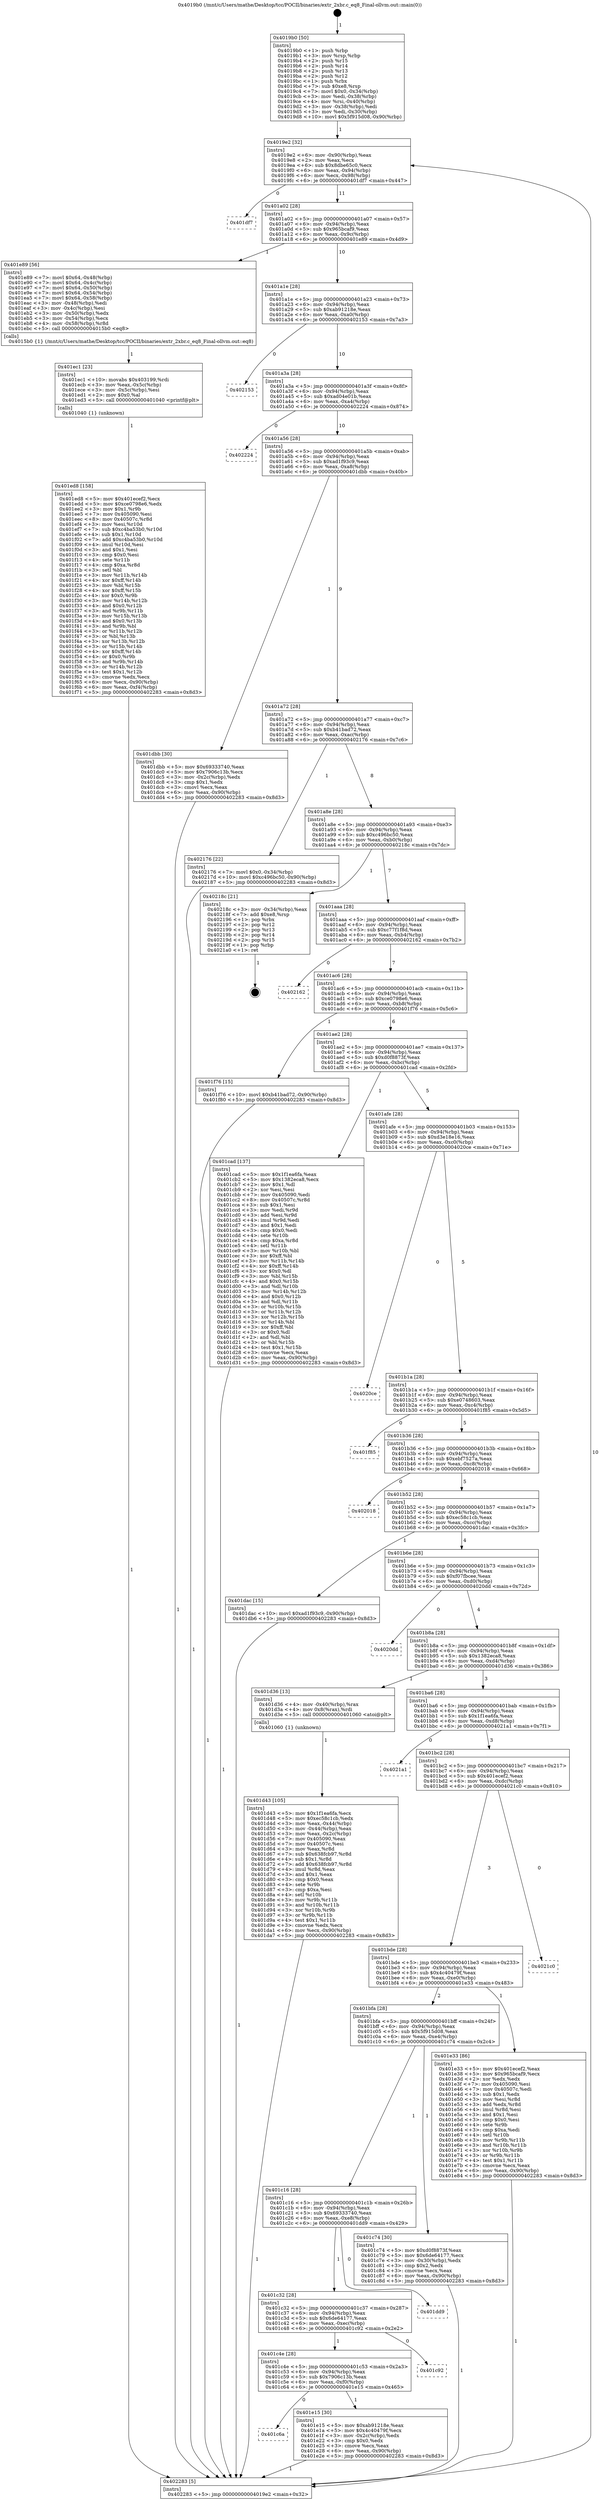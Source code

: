 digraph "0x4019b0" {
  label = "0x4019b0 (/mnt/c/Users/mathe/Desktop/tcc/POCII/binaries/extr_2xbr.c_eq8_Final-ollvm.out::main(0))"
  labelloc = "t"
  node[shape=record]

  Entry [label="",width=0.3,height=0.3,shape=circle,fillcolor=black,style=filled]
  "0x4019e2" [label="{
     0x4019e2 [32]\l
     | [instrs]\l
     &nbsp;&nbsp;0x4019e2 \<+6\>: mov -0x90(%rbp),%eax\l
     &nbsp;&nbsp;0x4019e8 \<+2\>: mov %eax,%ecx\l
     &nbsp;&nbsp;0x4019ea \<+6\>: sub $0x8dbe65c0,%ecx\l
     &nbsp;&nbsp;0x4019f0 \<+6\>: mov %eax,-0x94(%rbp)\l
     &nbsp;&nbsp;0x4019f6 \<+6\>: mov %ecx,-0x98(%rbp)\l
     &nbsp;&nbsp;0x4019fc \<+6\>: je 0000000000401df7 \<main+0x447\>\l
  }"]
  "0x401df7" [label="{
     0x401df7\l
  }", style=dashed]
  "0x401a02" [label="{
     0x401a02 [28]\l
     | [instrs]\l
     &nbsp;&nbsp;0x401a02 \<+5\>: jmp 0000000000401a07 \<main+0x57\>\l
     &nbsp;&nbsp;0x401a07 \<+6\>: mov -0x94(%rbp),%eax\l
     &nbsp;&nbsp;0x401a0d \<+5\>: sub $0x965bcaf9,%eax\l
     &nbsp;&nbsp;0x401a12 \<+6\>: mov %eax,-0x9c(%rbp)\l
     &nbsp;&nbsp;0x401a18 \<+6\>: je 0000000000401e89 \<main+0x4d9\>\l
  }"]
  Exit [label="",width=0.3,height=0.3,shape=circle,fillcolor=black,style=filled,peripheries=2]
  "0x401e89" [label="{
     0x401e89 [56]\l
     | [instrs]\l
     &nbsp;&nbsp;0x401e89 \<+7\>: movl $0x64,-0x48(%rbp)\l
     &nbsp;&nbsp;0x401e90 \<+7\>: movl $0x64,-0x4c(%rbp)\l
     &nbsp;&nbsp;0x401e97 \<+7\>: movl $0x64,-0x50(%rbp)\l
     &nbsp;&nbsp;0x401e9e \<+7\>: movl $0x64,-0x54(%rbp)\l
     &nbsp;&nbsp;0x401ea5 \<+7\>: movl $0x64,-0x58(%rbp)\l
     &nbsp;&nbsp;0x401eac \<+3\>: mov -0x48(%rbp),%edi\l
     &nbsp;&nbsp;0x401eaf \<+3\>: mov -0x4c(%rbp),%esi\l
     &nbsp;&nbsp;0x401eb2 \<+3\>: mov -0x50(%rbp),%edx\l
     &nbsp;&nbsp;0x401eb5 \<+3\>: mov -0x54(%rbp),%ecx\l
     &nbsp;&nbsp;0x401eb8 \<+4\>: mov -0x58(%rbp),%r8d\l
     &nbsp;&nbsp;0x401ebc \<+5\>: call 00000000004015b0 \<eq8\>\l
     | [calls]\l
     &nbsp;&nbsp;0x4015b0 \{1\} (/mnt/c/Users/mathe/Desktop/tcc/POCII/binaries/extr_2xbr.c_eq8_Final-ollvm.out::eq8)\l
  }"]
  "0x401a1e" [label="{
     0x401a1e [28]\l
     | [instrs]\l
     &nbsp;&nbsp;0x401a1e \<+5\>: jmp 0000000000401a23 \<main+0x73\>\l
     &nbsp;&nbsp;0x401a23 \<+6\>: mov -0x94(%rbp),%eax\l
     &nbsp;&nbsp;0x401a29 \<+5\>: sub $0xab91218e,%eax\l
     &nbsp;&nbsp;0x401a2e \<+6\>: mov %eax,-0xa0(%rbp)\l
     &nbsp;&nbsp;0x401a34 \<+6\>: je 0000000000402153 \<main+0x7a3\>\l
  }"]
  "0x401ed8" [label="{
     0x401ed8 [158]\l
     | [instrs]\l
     &nbsp;&nbsp;0x401ed8 \<+5\>: mov $0x401ecef2,%ecx\l
     &nbsp;&nbsp;0x401edd \<+5\>: mov $0xce0798e6,%edx\l
     &nbsp;&nbsp;0x401ee2 \<+3\>: mov $0x1,%r9b\l
     &nbsp;&nbsp;0x401ee5 \<+7\>: mov 0x405090,%esi\l
     &nbsp;&nbsp;0x401eec \<+8\>: mov 0x40507c,%r8d\l
     &nbsp;&nbsp;0x401ef4 \<+3\>: mov %esi,%r10d\l
     &nbsp;&nbsp;0x401ef7 \<+7\>: sub $0xc4ba53b0,%r10d\l
     &nbsp;&nbsp;0x401efe \<+4\>: sub $0x1,%r10d\l
     &nbsp;&nbsp;0x401f02 \<+7\>: add $0xc4ba53b0,%r10d\l
     &nbsp;&nbsp;0x401f09 \<+4\>: imul %r10d,%esi\l
     &nbsp;&nbsp;0x401f0d \<+3\>: and $0x1,%esi\l
     &nbsp;&nbsp;0x401f10 \<+3\>: cmp $0x0,%esi\l
     &nbsp;&nbsp;0x401f13 \<+4\>: sete %r11b\l
     &nbsp;&nbsp;0x401f17 \<+4\>: cmp $0xa,%r8d\l
     &nbsp;&nbsp;0x401f1b \<+3\>: setl %bl\l
     &nbsp;&nbsp;0x401f1e \<+3\>: mov %r11b,%r14b\l
     &nbsp;&nbsp;0x401f21 \<+4\>: xor $0xff,%r14b\l
     &nbsp;&nbsp;0x401f25 \<+3\>: mov %bl,%r15b\l
     &nbsp;&nbsp;0x401f28 \<+4\>: xor $0xff,%r15b\l
     &nbsp;&nbsp;0x401f2c \<+4\>: xor $0x0,%r9b\l
     &nbsp;&nbsp;0x401f30 \<+3\>: mov %r14b,%r12b\l
     &nbsp;&nbsp;0x401f33 \<+4\>: and $0x0,%r12b\l
     &nbsp;&nbsp;0x401f37 \<+3\>: and %r9b,%r11b\l
     &nbsp;&nbsp;0x401f3a \<+3\>: mov %r15b,%r13b\l
     &nbsp;&nbsp;0x401f3d \<+4\>: and $0x0,%r13b\l
     &nbsp;&nbsp;0x401f41 \<+3\>: and %r9b,%bl\l
     &nbsp;&nbsp;0x401f44 \<+3\>: or %r11b,%r12b\l
     &nbsp;&nbsp;0x401f47 \<+3\>: or %bl,%r13b\l
     &nbsp;&nbsp;0x401f4a \<+3\>: xor %r13b,%r12b\l
     &nbsp;&nbsp;0x401f4d \<+3\>: or %r15b,%r14b\l
     &nbsp;&nbsp;0x401f50 \<+4\>: xor $0xff,%r14b\l
     &nbsp;&nbsp;0x401f54 \<+4\>: or $0x0,%r9b\l
     &nbsp;&nbsp;0x401f58 \<+3\>: and %r9b,%r14b\l
     &nbsp;&nbsp;0x401f5b \<+3\>: or %r14b,%r12b\l
     &nbsp;&nbsp;0x401f5e \<+4\>: test $0x1,%r12b\l
     &nbsp;&nbsp;0x401f62 \<+3\>: cmovne %edx,%ecx\l
     &nbsp;&nbsp;0x401f65 \<+6\>: mov %ecx,-0x90(%rbp)\l
     &nbsp;&nbsp;0x401f6b \<+6\>: mov %eax,-0xf4(%rbp)\l
     &nbsp;&nbsp;0x401f71 \<+5\>: jmp 0000000000402283 \<main+0x8d3\>\l
  }"]
  "0x402153" [label="{
     0x402153\l
  }", style=dashed]
  "0x401a3a" [label="{
     0x401a3a [28]\l
     | [instrs]\l
     &nbsp;&nbsp;0x401a3a \<+5\>: jmp 0000000000401a3f \<main+0x8f\>\l
     &nbsp;&nbsp;0x401a3f \<+6\>: mov -0x94(%rbp),%eax\l
     &nbsp;&nbsp;0x401a45 \<+5\>: sub $0xad04e01b,%eax\l
     &nbsp;&nbsp;0x401a4a \<+6\>: mov %eax,-0xa4(%rbp)\l
     &nbsp;&nbsp;0x401a50 \<+6\>: je 0000000000402224 \<main+0x874\>\l
  }"]
  "0x401ec1" [label="{
     0x401ec1 [23]\l
     | [instrs]\l
     &nbsp;&nbsp;0x401ec1 \<+10\>: movabs $0x403199,%rdi\l
     &nbsp;&nbsp;0x401ecb \<+3\>: mov %eax,-0x5c(%rbp)\l
     &nbsp;&nbsp;0x401ece \<+3\>: mov -0x5c(%rbp),%esi\l
     &nbsp;&nbsp;0x401ed1 \<+2\>: mov $0x0,%al\l
     &nbsp;&nbsp;0x401ed3 \<+5\>: call 0000000000401040 \<printf@plt\>\l
     | [calls]\l
     &nbsp;&nbsp;0x401040 \{1\} (unknown)\l
  }"]
  "0x402224" [label="{
     0x402224\l
  }", style=dashed]
  "0x401a56" [label="{
     0x401a56 [28]\l
     | [instrs]\l
     &nbsp;&nbsp;0x401a56 \<+5\>: jmp 0000000000401a5b \<main+0xab\>\l
     &nbsp;&nbsp;0x401a5b \<+6\>: mov -0x94(%rbp),%eax\l
     &nbsp;&nbsp;0x401a61 \<+5\>: sub $0xad1f93c9,%eax\l
     &nbsp;&nbsp;0x401a66 \<+6\>: mov %eax,-0xa8(%rbp)\l
     &nbsp;&nbsp;0x401a6c \<+6\>: je 0000000000401dbb \<main+0x40b\>\l
  }"]
  "0x401c6a" [label="{
     0x401c6a\l
  }", style=dashed]
  "0x401dbb" [label="{
     0x401dbb [30]\l
     | [instrs]\l
     &nbsp;&nbsp;0x401dbb \<+5\>: mov $0x69333740,%eax\l
     &nbsp;&nbsp;0x401dc0 \<+5\>: mov $0x7906c13b,%ecx\l
     &nbsp;&nbsp;0x401dc5 \<+3\>: mov -0x2c(%rbp),%edx\l
     &nbsp;&nbsp;0x401dc8 \<+3\>: cmp $0x1,%edx\l
     &nbsp;&nbsp;0x401dcb \<+3\>: cmovl %ecx,%eax\l
     &nbsp;&nbsp;0x401dce \<+6\>: mov %eax,-0x90(%rbp)\l
     &nbsp;&nbsp;0x401dd4 \<+5\>: jmp 0000000000402283 \<main+0x8d3\>\l
  }"]
  "0x401a72" [label="{
     0x401a72 [28]\l
     | [instrs]\l
     &nbsp;&nbsp;0x401a72 \<+5\>: jmp 0000000000401a77 \<main+0xc7\>\l
     &nbsp;&nbsp;0x401a77 \<+6\>: mov -0x94(%rbp),%eax\l
     &nbsp;&nbsp;0x401a7d \<+5\>: sub $0xb41bad72,%eax\l
     &nbsp;&nbsp;0x401a82 \<+6\>: mov %eax,-0xac(%rbp)\l
     &nbsp;&nbsp;0x401a88 \<+6\>: je 0000000000402176 \<main+0x7c6\>\l
  }"]
  "0x401e15" [label="{
     0x401e15 [30]\l
     | [instrs]\l
     &nbsp;&nbsp;0x401e15 \<+5\>: mov $0xab91218e,%eax\l
     &nbsp;&nbsp;0x401e1a \<+5\>: mov $0x4c40479f,%ecx\l
     &nbsp;&nbsp;0x401e1f \<+3\>: mov -0x2c(%rbp),%edx\l
     &nbsp;&nbsp;0x401e22 \<+3\>: cmp $0x0,%edx\l
     &nbsp;&nbsp;0x401e25 \<+3\>: cmove %ecx,%eax\l
     &nbsp;&nbsp;0x401e28 \<+6\>: mov %eax,-0x90(%rbp)\l
     &nbsp;&nbsp;0x401e2e \<+5\>: jmp 0000000000402283 \<main+0x8d3\>\l
  }"]
  "0x402176" [label="{
     0x402176 [22]\l
     | [instrs]\l
     &nbsp;&nbsp;0x402176 \<+7\>: movl $0x0,-0x34(%rbp)\l
     &nbsp;&nbsp;0x40217d \<+10\>: movl $0xc496bc50,-0x90(%rbp)\l
     &nbsp;&nbsp;0x402187 \<+5\>: jmp 0000000000402283 \<main+0x8d3\>\l
  }"]
  "0x401a8e" [label="{
     0x401a8e [28]\l
     | [instrs]\l
     &nbsp;&nbsp;0x401a8e \<+5\>: jmp 0000000000401a93 \<main+0xe3\>\l
     &nbsp;&nbsp;0x401a93 \<+6\>: mov -0x94(%rbp),%eax\l
     &nbsp;&nbsp;0x401a99 \<+5\>: sub $0xc496bc50,%eax\l
     &nbsp;&nbsp;0x401a9e \<+6\>: mov %eax,-0xb0(%rbp)\l
     &nbsp;&nbsp;0x401aa4 \<+6\>: je 000000000040218c \<main+0x7dc\>\l
  }"]
  "0x401c4e" [label="{
     0x401c4e [28]\l
     | [instrs]\l
     &nbsp;&nbsp;0x401c4e \<+5\>: jmp 0000000000401c53 \<main+0x2a3\>\l
     &nbsp;&nbsp;0x401c53 \<+6\>: mov -0x94(%rbp),%eax\l
     &nbsp;&nbsp;0x401c59 \<+5\>: sub $0x7906c13b,%eax\l
     &nbsp;&nbsp;0x401c5e \<+6\>: mov %eax,-0xf0(%rbp)\l
     &nbsp;&nbsp;0x401c64 \<+6\>: je 0000000000401e15 \<main+0x465\>\l
  }"]
  "0x40218c" [label="{
     0x40218c [21]\l
     | [instrs]\l
     &nbsp;&nbsp;0x40218c \<+3\>: mov -0x34(%rbp),%eax\l
     &nbsp;&nbsp;0x40218f \<+7\>: add $0xe8,%rsp\l
     &nbsp;&nbsp;0x402196 \<+1\>: pop %rbx\l
     &nbsp;&nbsp;0x402197 \<+2\>: pop %r12\l
     &nbsp;&nbsp;0x402199 \<+2\>: pop %r13\l
     &nbsp;&nbsp;0x40219b \<+2\>: pop %r14\l
     &nbsp;&nbsp;0x40219d \<+2\>: pop %r15\l
     &nbsp;&nbsp;0x40219f \<+1\>: pop %rbp\l
     &nbsp;&nbsp;0x4021a0 \<+1\>: ret\l
  }"]
  "0x401aaa" [label="{
     0x401aaa [28]\l
     | [instrs]\l
     &nbsp;&nbsp;0x401aaa \<+5\>: jmp 0000000000401aaf \<main+0xff\>\l
     &nbsp;&nbsp;0x401aaf \<+6\>: mov -0x94(%rbp),%eax\l
     &nbsp;&nbsp;0x401ab5 \<+5\>: sub $0xc77f1f8d,%eax\l
     &nbsp;&nbsp;0x401aba \<+6\>: mov %eax,-0xb4(%rbp)\l
     &nbsp;&nbsp;0x401ac0 \<+6\>: je 0000000000402162 \<main+0x7b2\>\l
  }"]
  "0x401c92" [label="{
     0x401c92\l
  }", style=dashed]
  "0x402162" [label="{
     0x402162\l
  }", style=dashed]
  "0x401ac6" [label="{
     0x401ac6 [28]\l
     | [instrs]\l
     &nbsp;&nbsp;0x401ac6 \<+5\>: jmp 0000000000401acb \<main+0x11b\>\l
     &nbsp;&nbsp;0x401acb \<+6\>: mov -0x94(%rbp),%eax\l
     &nbsp;&nbsp;0x401ad1 \<+5\>: sub $0xce0798e6,%eax\l
     &nbsp;&nbsp;0x401ad6 \<+6\>: mov %eax,-0xb8(%rbp)\l
     &nbsp;&nbsp;0x401adc \<+6\>: je 0000000000401f76 \<main+0x5c6\>\l
  }"]
  "0x401c32" [label="{
     0x401c32 [28]\l
     | [instrs]\l
     &nbsp;&nbsp;0x401c32 \<+5\>: jmp 0000000000401c37 \<main+0x287\>\l
     &nbsp;&nbsp;0x401c37 \<+6\>: mov -0x94(%rbp),%eax\l
     &nbsp;&nbsp;0x401c3d \<+5\>: sub $0x6de64177,%eax\l
     &nbsp;&nbsp;0x401c42 \<+6\>: mov %eax,-0xec(%rbp)\l
     &nbsp;&nbsp;0x401c48 \<+6\>: je 0000000000401c92 \<main+0x2e2\>\l
  }"]
  "0x401f76" [label="{
     0x401f76 [15]\l
     | [instrs]\l
     &nbsp;&nbsp;0x401f76 \<+10\>: movl $0xb41bad72,-0x90(%rbp)\l
     &nbsp;&nbsp;0x401f80 \<+5\>: jmp 0000000000402283 \<main+0x8d3\>\l
  }"]
  "0x401ae2" [label="{
     0x401ae2 [28]\l
     | [instrs]\l
     &nbsp;&nbsp;0x401ae2 \<+5\>: jmp 0000000000401ae7 \<main+0x137\>\l
     &nbsp;&nbsp;0x401ae7 \<+6\>: mov -0x94(%rbp),%eax\l
     &nbsp;&nbsp;0x401aed \<+5\>: sub $0xd0f8873f,%eax\l
     &nbsp;&nbsp;0x401af2 \<+6\>: mov %eax,-0xbc(%rbp)\l
     &nbsp;&nbsp;0x401af8 \<+6\>: je 0000000000401cad \<main+0x2fd\>\l
  }"]
  "0x401dd9" [label="{
     0x401dd9\l
  }", style=dashed]
  "0x401cad" [label="{
     0x401cad [137]\l
     | [instrs]\l
     &nbsp;&nbsp;0x401cad \<+5\>: mov $0x1f1ea6fa,%eax\l
     &nbsp;&nbsp;0x401cb2 \<+5\>: mov $0x1382eca8,%ecx\l
     &nbsp;&nbsp;0x401cb7 \<+2\>: mov $0x1,%dl\l
     &nbsp;&nbsp;0x401cb9 \<+2\>: xor %esi,%esi\l
     &nbsp;&nbsp;0x401cbb \<+7\>: mov 0x405090,%edi\l
     &nbsp;&nbsp;0x401cc2 \<+8\>: mov 0x40507c,%r8d\l
     &nbsp;&nbsp;0x401cca \<+3\>: sub $0x1,%esi\l
     &nbsp;&nbsp;0x401ccd \<+3\>: mov %edi,%r9d\l
     &nbsp;&nbsp;0x401cd0 \<+3\>: add %esi,%r9d\l
     &nbsp;&nbsp;0x401cd3 \<+4\>: imul %r9d,%edi\l
     &nbsp;&nbsp;0x401cd7 \<+3\>: and $0x1,%edi\l
     &nbsp;&nbsp;0x401cda \<+3\>: cmp $0x0,%edi\l
     &nbsp;&nbsp;0x401cdd \<+4\>: sete %r10b\l
     &nbsp;&nbsp;0x401ce1 \<+4\>: cmp $0xa,%r8d\l
     &nbsp;&nbsp;0x401ce5 \<+4\>: setl %r11b\l
     &nbsp;&nbsp;0x401ce9 \<+3\>: mov %r10b,%bl\l
     &nbsp;&nbsp;0x401cec \<+3\>: xor $0xff,%bl\l
     &nbsp;&nbsp;0x401cef \<+3\>: mov %r11b,%r14b\l
     &nbsp;&nbsp;0x401cf2 \<+4\>: xor $0xff,%r14b\l
     &nbsp;&nbsp;0x401cf6 \<+3\>: xor $0x0,%dl\l
     &nbsp;&nbsp;0x401cf9 \<+3\>: mov %bl,%r15b\l
     &nbsp;&nbsp;0x401cfc \<+4\>: and $0x0,%r15b\l
     &nbsp;&nbsp;0x401d00 \<+3\>: and %dl,%r10b\l
     &nbsp;&nbsp;0x401d03 \<+3\>: mov %r14b,%r12b\l
     &nbsp;&nbsp;0x401d06 \<+4\>: and $0x0,%r12b\l
     &nbsp;&nbsp;0x401d0a \<+3\>: and %dl,%r11b\l
     &nbsp;&nbsp;0x401d0d \<+3\>: or %r10b,%r15b\l
     &nbsp;&nbsp;0x401d10 \<+3\>: or %r11b,%r12b\l
     &nbsp;&nbsp;0x401d13 \<+3\>: xor %r12b,%r15b\l
     &nbsp;&nbsp;0x401d16 \<+3\>: or %r14b,%bl\l
     &nbsp;&nbsp;0x401d19 \<+3\>: xor $0xff,%bl\l
     &nbsp;&nbsp;0x401d1c \<+3\>: or $0x0,%dl\l
     &nbsp;&nbsp;0x401d1f \<+2\>: and %dl,%bl\l
     &nbsp;&nbsp;0x401d21 \<+3\>: or %bl,%r15b\l
     &nbsp;&nbsp;0x401d24 \<+4\>: test $0x1,%r15b\l
     &nbsp;&nbsp;0x401d28 \<+3\>: cmovne %ecx,%eax\l
     &nbsp;&nbsp;0x401d2b \<+6\>: mov %eax,-0x90(%rbp)\l
     &nbsp;&nbsp;0x401d31 \<+5\>: jmp 0000000000402283 \<main+0x8d3\>\l
  }"]
  "0x401afe" [label="{
     0x401afe [28]\l
     | [instrs]\l
     &nbsp;&nbsp;0x401afe \<+5\>: jmp 0000000000401b03 \<main+0x153\>\l
     &nbsp;&nbsp;0x401b03 \<+6\>: mov -0x94(%rbp),%eax\l
     &nbsp;&nbsp;0x401b09 \<+5\>: sub $0xd3e18e16,%eax\l
     &nbsp;&nbsp;0x401b0e \<+6\>: mov %eax,-0xc0(%rbp)\l
     &nbsp;&nbsp;0x401b14 \<+6\>: je 00000000004020ce \<main+0x71e\>\l
  }"]
  "0x401d43" [label="{
     0x401d43 [105]\l
     | [instrs]\l
     &nbsp;&nbsp;0x401d43 \<+5\>: mov $0x1f1ea6fa,%ecx\l
     &nbsp;&nbsp;0x401d48 \<+5\>: mov $0xec58c1cb,%edx\l
     &nbsp;&nbsp;0x401d4d \<+3\>: mov %eax,-0x44(%rbp)\l
     &nbsp;&nbsp;0x401d50 \<+3\>: mov -0x44(%rbp),%eax\l
     &nbsp;&nbsp;0x401d53 \<+3\>: mov %eax,-0x2c(%rbp)\l
     &nbsp;&nbsp;0x401d56 \<+7\>: mov 0x405090,%eax\l
     &nbsp;&nbsp;0x401d5d \<+7\>: mov 0x40507c,%esi\l
     &nbsp;&nbsp;0x401d64 \<+3\>: mov %eax,%r8d\l
     &nbsp;&nbsp;0x401d67 \<+7\>: sub $0x638fcb97,%r8d\l
     &nbsp;&nbsp;0x401d6e \<+4\>: sub $0x1,%r8d\l
     &nbsp;&nbsp;0x401d72 \<+7\>: add $0x638fcb97,%r8d\l
     &nbsp;&nbsp;0x401d79 \<+4\>: imul %r8d,%eax\l
     &nbsp;&nbsp;0x401d7d \<+3\>: and $0x1,%eax\l
     &nbsp;&nbsp;0x401d80 \<+3\>: cmp $0x0,%eax\l
     &nbsp;&nbsp;0x401d83 \<+4\>: sete %r9b\l
     &nbsp;&nbsp;0x401d87 \<+3\>: cmp $0xa,%esi\l
     &nbsp;&nbsp;0x401d8a \<+4\>: setl %r10b\l
     &nbsp;&nbsp;0x401d8e \<+3\>: mov %r9b,%r11b\l
     &nbsp;&nbsp;0x401d91 \<+3\>: and %r10b,%r11b\l
     &nbsp;&nbsp;0x401d94 \<+3\>: xor %r10b,%r9b\l
     &nbsp;&nbsp;0x401d97 \<+3\>: or %r9b,%r11b\l
     &nbsp;&nbsp;0x401d9a \<+4\>: test $0x1,%r11b\l
     &nbsp;&nbsp;0x401d9e \<+3\>: cmovne %edx,%ecx\l
     &nbsp;&nbsp;0x401da1 \<+6\>: mov %ecx,-0x90(%rbp)\l
     &nbsp;&nbsp;0x401da7 \<+5\>: jmp 0000000000402283 \<main+0x8d3\>\l
  }"]
  "0x4020ce" [label="{
     0x4020ce\l
  }", style=dashed]
  "0x401b1a" [label="{
     0x401b1a [28]\l
     | [instrs]\l
     &nbsp;&nbsp;0x401b1a \<+5\>: jmp 0000000000401b1f \<main+0x16f\>\l
     &nbsp;&nbsp;0x401b1f \<+6\>: mov -0x94(%rbp),%eax\l
     &nbsp;&nbsp;0x401b25 \<+5\>: sub $0xe0748603,%eax\l
     &nbsp;&nbsp;0x401b2a \<+6\>: mov %eax,-0xc4(%rbp)\l
     &nbsp;&nbsp;0x401b30 \<+6\>: je 0000000000401f85 \<main+0x5d5\>\l
  }"]
  "0x4019b0" [label="{
     0x4019b0 [50]\l
     | [instrs]\l
     &nbsp;&nbsp;0x4019b0 \<+1\>: push %rbp\l
     &nbsp;&nbsp;0x4019b1 \<+3\>: mov %rsp,%rbp\l
     &nbsp;&nbsp;0x4019b4 \<+2\>: push %r15\l
     &nbsp;&nbsp;0x4019b6 \<+2\>: push %r14\l
     &nbsp;&nbsp;0x4019b8 \<+2\>: push %r13\l
     &nbsp;&nbsp;0x4019ba \<+2\>: push %r12\l
     &nbsp;&nbsp;0x4019bc \<+1\>: push %rbx\l
     &nbsp;&nbsp;0x4019bd \<+7\>: sub $0xe8,%rsp\l
     &nbsp;&nbsp;0x4019c4 \<+7\>: movl $0x0,-0x34(%rbp)\l
     &nbsp;&nbsp;0x4019cb \<+3\>: mov %edi,-0x38(%rbp)\l
     &nbsp;&nbsp;0x4019ce \<+4\>: mov %rsi,-0x40(%rbp)\l
     &nbsp;&nbsp;0x4019d2 \<+3\>: mov -0x38(%rbp),%edi\l
     &nbsp;&nbsp;0x4019d5 \<+3\>: mov %edi,-0x30(%rbp)\l
     &nbsp;&nbsp;0x4019d8 \<+10\>: movl $0x5f915d08,-0x90(%rbp)\l
  }"]
  "0x401f85" [label="{
     0x401f85\l
  }", style=dashed]
  "0x401b36" [label="{
     0x401b36 [28]\l
     | [instrs]\l
     &nbsp;&nbsp;0x401b36 \<+5\>: jmp 0000000000401b3b \<main+0x18b\>\l
     &nbsp;&nbsp;0x401b3b \<+6\>: mov -0x94(%rbp),%eax\l
     &nbsp;&nbsp;0x401b41 \<+5\>: sub $0xebf7527a,%eax\l
     &nbsp;&nbsp;0x401b46 \<+6\>: mov %eax,-0xc8(%rbp)\l
     &nbsp;&nbsp;0x401b4c \<+6\>: je 0000000000402018 \<main+0x668\>\l
  }"]
  "0x402283" [label="{
     0x402283 [5]\l
     | [instrs]\l
     &nbsp;&nbsp;0x402283 \<+5\>: jmp 00000000004019e2 \<main+0x32\>\l
  }"]
  "0x402018" [label="{
     0x402018\l
  }", style=dashed]
  "0x401b52" [label="{
     0x401b52 [28]\l
     | [instrs]\l
     &nbsp;&nbsp;0x401b52 \<+5\>: jmp 0000000000401b57 \<main+0x1a7\>\l
     &nbsp;&nbsp;0x401b57 \<+6\>: mov -0x94(%rbp),%eax\l
     &nbsp;&nbsp;0x401b5d \<+5\>: sub $0xec58c1cb,%eax\l
     &nbsp;&nbsp;0x401b62 \<+6\>: mov %eax,-0xcc(%rbp)\l
     &nbsp;&nbsp;0x401b68 \<+6\>: je 0000000000401dac \<main+0x3fc\>\l
  }"]
  "0x401c16" [label="{
     0x401c16 [28]\l
     | [instrs]\l
     &nbsp;&nbsp;0x401c16 \<+5\>: jmp 0000000000401c1b \<main+0x26b\>\l
     &nbsp;&nbsp;0x401c1b \<+6\>: mov -0x94(%rbp),%eax\l
     &nbsp;&nbsp;0x401c21 \<+5\>: sub $0x69333740,%eax\l
     &nbsp;&nbsp;0x401c26 \<+6\>: mov %eax,-0xe8(%rbp)\l
     &nbsp;&nbsp;0x401c2c \<+6\>: je 0000000000401dd9 \<main+0x429\>\l
  }"]
  "0x401dac" [label="{
     0x401dac [15]\l
     | [instrs]\l
     &nbsp;&nbsp;0x401dac \<+10\>: movl $0xad1f93c9,-0x90(%rbp)\l
     &nbsp;&nbsp;0x401db6 \<+5\>: jmp 0000000000402283 \<main+0x8d3\>\l
  }"]
  "0x401b6e" [label="{
     0x401b6e [28]\l
     | [instrs]\l
     &nbsp;&nbsp;0x401b6e \<+5\>: jmp 0000000000401b73 \<main+0x1c3\>\l
     &nbsp;&nbsp;0x401b73 \<+6\>: mov -0x94(%rbp),%eax\l
     &nbsp;&nbsp;0x401b79 \<+5\>: sub $0xf07fbcee,%eax\l
     &nbsp;&nbsp;0x401b7e \<+6\>: mov %eax,-0xd0(%rbp)\l
     &nbsp;&nbsp;0x401b84 \<+6\>: je 00000000004020dd \<main+0x72d\>\l
  }"]
  "0x401c74" [label="{
     0x401c74 [30]\l
     | [instrs]\l
     &nbsp;&nbsp;0x401c74 \<+5\>: mov $0xd0f8873f,%eax\l
     &nbsp;&nbsp;0x401c79 \<+5\>: mov $0x6de64177,%ecx\l
     &nbsp;&nbsp;0x401c7e \<+3\>: mov -0x30(%rbp),%edx\l
     &nbsp;&nbsp;0x401c81 \<+3\>: cmp $0x2,%edx\l
     &nbsp;&nbsp;0x401c84 \<+3\>: cmovne %ecx,%eax\l
     &nbsp;&nbsp;0x401c87 \<+6\>: mov %eax,-0x90(%rbp)\l
     &nbsp;&nbsp;0x401c8d \<+5\>: jmp 0000000000402283 \<main+0x8d3\>\l
  }"]
  "0x4020dd" [label="{
     0x4020dd\l
  }", style=dashed]
  "0x401b8a" [label="{
     0x401b8a [28]\l
     | [instrs]\l
     &nbsp;&nbsp;0x401b8a \<+5\>: jmp 0000000000401b8f \<main+0x1df\>\l
     &nbsp;&nbsp;0x401b8f \<+6\>: mov -0x94(%rbp),%eax\l
     &nbsp;&nbsp;0x401b95 \<+5\>: sub $0x1382eca8,%eax\l
     &nbsp;&nbsp;0x401b9a \<+6\>: mov %eax,-0xd4(%rbp)\l
     &nbsp;&nbsp;0x401ba0 \<+6\>: je 0000000000401d36 \<main+0x386\>\l
  }"]
  "0x401bfa" [label="{
     0x401bfa [28]\l
     | [instrs]\l
     &nbsp;&nbsp;0x401bfa \<+5\>: jmp 0000000000401bff \<main+0x24f\>\l
     &nbsp;&nbsp;0x401bff \<+6\>: mov -0x94(%rbp),%eax\l
     &nbsp;&nbsp;0x401c05 \<+5\>: sub $0x5f915d08,%eax\l
     &nbsp;&nbsp;0x401c0a \<+6\>: mov %eax,-0xe4(%rbp)\l
     &nbsp;&nbsp;0x401c10 \<+6\>: je 0000000000401c74 \<main+0x2c4\>\l
  }"]
  "0x401d36" [label="{
     0x401d36 [13]\l
     | [instrs]\l
     &nbsp;&nbsp;0x401d36 \<+4\>: mov -0x40(%rbp),%rax\l
     &nbsp;&nbsp;0x401d3a \<+4\>: mov 0x8(%rax),%rdi\l
     &nbsp;&nbsp;0x401d3e \<+5\>: call 0000000000401060 \<atoi@plt\>\l
     | [calls]\l
     &nbsp;&nbsp;0x401060 \{1\} (unknown)\l
  }"]
  "0x401ba6" [label="{
     0x401ba6 [28]\l
     | [instrs]\l
     &nbsp;&nbsp;0x401ba6 \<+5\>: jmp 0000000000401bab \<main+0x1fb\>\l
     &nbsp;&nbsp;0x401bab \<+6\>: mov -0x94(%rbp),%eax\l
     &nbsp;&nbsp;0x401bb1 \<+5\>: sub $0x1f1ea6fa,%eax\l
     &nbsp;&nbsp;0x401bb6 \<+6\>: mov %eax,-0xd8(%rbp)\l
     &nbsp;&nbsp;0x401bbc \<+6\>: je 00000000004021a1 \<main+0x7f1\>\l
  }"]
  "0x401e33" [label="{
     0x401e33 [86]\l
     | [instrs]\l
     &nbsp;&nbsp;0x401e33 \<+5\>: mov $0x401ecef2,%eax\l
     &nbsp;&nbsp;0x401e38 \<+5\>: mov $0x965bcaf9,%ecx\l
     &nbsp;&nbsp;0x401e3d \<+2\>: xor %edx,%edx\l
     &nbsp;&nbsp;0x401e3f \<+7\>: mov 0x405090,%esi\l
     &nbsp;&nbsp;0x401e46 \<+7\>: mov 0x40507c,%edi\l
     &nbsp;&nbsp;0x401e4d \<+3\>: sub $0x1,%edx\l
     &nbsp;&nbsp;0x401e50 \<+3\>: mov %esi,%r8d\l
     &nbsp;&nbsp;0x401e53 \<+3\>: add %edx,%r8d\l
     &nbsp;&nbsp;0x401e56 \<+4\>: imul %r8d,%esi\l
     &nbsp;&nbsp;0x401e5a \<+3\>: and $0x1,%esi\l
     &nbsp;&nbsp;0x401e5d \<+3\>: cmp $0x0,%esi\l
     &nbsp;&nbsp;0x401e60 \<+4\>: sete %r9b\l
     &nbsp;&nbsp;0x401e64 \<+3\>: cmp $0xa,%edi\l
     &nbsp;&nbsp;0x401e67 \<+4\>: setl %r10b\l
     &nbsp;&nbsp;0x401e6b \<+3\>: mov %r9b,%r11b\l
     &nbsp;&nbsp;0x401e6e \<+3\>: and %r10b,%r11b\l
     &nbsp;&nbsp;0x401e71 \<+3\>: xor %r10b,%r9b\l
     &nbsp;&nbsp;0x401e74 \<+3\>: or %r9b,%r11b\l
     &nbsp;&nbsp;0x401e77 \<+4\>: test $0x1,%r11b\l
     &nbsp;&nbsp;0x401e7b \<+3\>: cmovne %ecx,%eax\l
     &nbsp;&nbsp;0x401e7e \<+6\>: mov %eax,-0x90(%rbp)\l
     &nbsp;&nbsp;0x401e84 \<+5\>: jmp 0000000000402283 \<main+0x8d3\>\l
  }"]
  "0x4021a1" [label="{
     0x4021a1\l
  }", style=dashed]
  "0x401bc2" [label="{
     0x401bc2 [28]\l
     | [instrs]\l
     &nbsp;&nbsp;0x401bc2 \<+5\>: jmp 0000000000401bc7 \<main+0x217\>\l
     &nbsp;&nbsp;0x401bc7 \<+6\>: mov -0x94(%rbp),%eax\l
     &nbsp;&nbsp;0x401bcd \<+5\>: sub $0x401ecef2,%eax\l
     &nbsp;&nbsp;0x401bd2 \<+6\>: mov %eax,-0xdc(%rbp)\l
     &nbsp;&nbsp;0x401bd8 \<+6\>: je 00000000004021c0 \<main+0x810\>\l
  }"]
  "0x401bde" [label="{
     0x401bde [28]\l
     | [instrs]\l
     &nbsp;&nbsp;0x401bde \<+5\>: jmp 0000000000401be3 \<main+0x233\>\l
     &nbsp;&nbsp;0x401be3 \<+6\>: mov -0x94(%rbp),%eax\l
     &nbsp;&nbsp;0x401be9 \<+5\>: sub $0x4c40479f,%eax\l
     &nbsp;&nbsp;0x401bee \<+6\>: mov %eax,-0xe0(%rbp)\l
     &nbsp;&nbsp;0x401bf4 \<+6\>: je 0000000000401e33 \<main+0x483\>\l
  }"]
  "0x4021c0" [label="{
     0x4021c0\l
  }", style=dashed]
  Entry -> "0x4019b0" [label=" 1"]
  "0x4019e2" -> "0x401df7" [label=" 0"]
  "0x4019e2" -> "0x401a02" [label=" 11"]
  "0x40218c" -> Exit [label=" 1"]
  "0x401a02" -> "0x401e89" [label=" 1"]
  "0x401a02" -> "0x401a1e" [label=" 10"]
  "0x402176" -> "0x402283" [label=" 1"]
  "0x401a1e" -> "0x402153" [label=" 0"]
  "0x401a1e" -> "0x401a3a" [label=" 10"]
  "0x401f76" -> "0x402283" [label=" 1"]
  "0x401a3a" -> "0x402224" [label=" 0"]
  "0x401a3a" -> "0x401a56" [label=" 10"]
  "0x401ed8" -> "0x402283" [label=" 1"]
  "0x401a56" -> "0x401dbb" [label=" 1"]
  "0x401a56" -> "0x401a72" [label=" 9"]
  "0x401ec1" -> "0x401ed8" [label=" 1"]
  "0x401a72" -> "0x402176" [label=" 1"]
  "0x401a72" -> "0x401a8e" [label=" 8"]
  "0x401e89" -> "0x401ec1" [label=" 1"]
  "0x401a8e" -> "0x40218c" [label=" 1"]
  "0x401a8e" -> "0x401aaa" [label=" 7"]
  "0x401e15" -> "0x402283" [label=" 1"]
  "0x401aaa" -> "0x402162" [label=" 0"]
  "0x401aaa" -> "0x401ac6" [label=" 7"]
  "0x401c4e" -> "0x401c6a" [label=" 0"]
  "0x401ac6" -> "0x401f76" [label=" 1"]
  "0x401ac6" -> "0x401ae2" [label=" 6"]
  "0x401e33" -> "0x402283" [label=" 1"]
  "0x401ae2" -> "0x401cad" [label=" 1"]
  "0x401ae2" -> "0x401afe" [label=" 5"]
  "0x401c32" -> "0x401c4e" [label=" 1"]
  "0x401afe" -> "0x4020ce" [label=" 0"]
  "0x401afe" -> "0x401b1a" [label=" 5"]
  "0x401c4e" -> "0x401e15" [label=" 1"]
  "0x401b1a" -> "0x401f85" [label=" 0"]
  "0x401b1a" -> "0x401b36" [label=" 5"]
  "0x401c16" -> "0x401c32" [label=" 1"]
  "0x401b36" -> "0x402018" [label=" 0"]
  "0x401b36" -> "0x401b52" [label=" 5"]
  "0x401c16" -> "0x401dd9" [label=" 0"]
  "0x401b52" -> "0x401dac" [label=" 1"]
  "0x401b52" -> "0x401b6e" [label=" 4"]
  "0x401c32" -> "0x401c92" [label=" 0"]
  "0x401b6e" -> "0x4020dd" [label=" 0"]
  "0x401b6e" -> "0x401b8a" [label=" 4"]
  "0x401dbb" -> "0x402283" [label=" 1"]
  "0x401b8a" -> "0x401d36" [label=" 1"]
  "0x401b8a" -> "0x401ba6" [label=" 3"]
  "0x401d43" -> "0x402283" [label=" 1"]
  "0x401ba6" -> "0x4021a1" [label=" 0"]
  "0x401ba6" -> "0x401bc2" [label=" 3"]
  "0x401d36" -> "0x401d43" [label=" 1"]
  "0x401bc2" -> "0x4021c0" [label=" 0"]
  "0x401bc2" -> "0x401bde" [label=" 3"]
  "0x401cad" -> "0x402283" [label=" 1"]
  "0x401bde" -> "0x401e33" [label=" 1"]
  "0x401bde" -> "0x401bfa" [label=" 2"]
  "0x401dac" -> "0x402283" [label=" 1"]
  "0x401bfa" -> "0x401c74" [label=" 1"]
  "0x401bfa" -> "0x401c16" [label=" 1"]
  "0x401c74" -> "0x402283" [label=" 1"]
  "0x4019b0" -> "0x4019e2" [label=" 1"]
  "0x402283" -> "0x4019e2" [label=" 10"]
}
